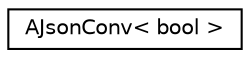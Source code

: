 digraph "Graphical Class Hierarchy"
{
 // LATEX_PDF_SIZE
  edge [fontname="Helvetica",fontsize="10",labelfontname="Helvetica",labelfontsize="10"];
  node [fontname="Helvetica",fontsize="10",shape=record];
  rankdir="LR";
  Node0 [label="AJsonConv\< bool \>",height=0.2,width=0.4,color="black", fillcolor="white", style="filled",URL="$structAJsonConv_3_01bool_01_4.html",tooltip=" "];
}
